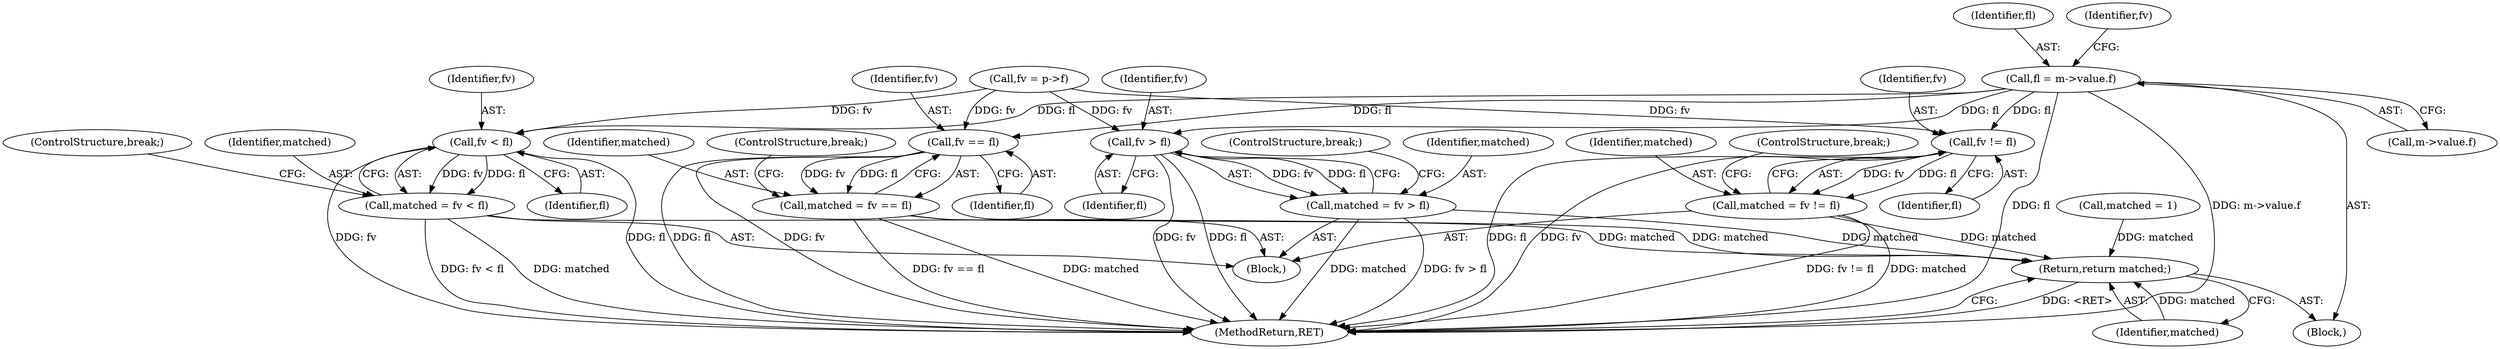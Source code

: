 digraph "0_file_4a284c89d6ef11aca34da65da7d673050a5ea320_1@pointer" {
"1000187" [label="(Call,fl = m->value.f)"];
"1000212" [label="(Call,fv != fl)"];
"1000210" [label="(Call,matched = fv != fl)"];
"1000247" [label="(Return,return matched;)"];
"1000219" [label="(Call,fv == fl)"];
"1000217" [label="(Call,matched = fv == fl)"];
"1000226" [label="(Call,fv > fl)"];
"1000224" [label="(Call,matched = fv > fl)"];
"1000233" [label="(Call,fv < fl)"];
"1000231" [label="(Call,matched = fv < fl)"];
"1000247" [label="(Return,return matched;)"];
"1000212" [label="(Call,fv != fl)"];
"1000980" [label="(MethodReturn,RET)"];
"1000224" [label="(Call,matched = fv > fl)"];
"1000221" [label="(Identifier,fl)"];
"1000218" [label="(Identifier,matched)"];
"1000236" [label="(ControlStructure,break;)"];
"1000229" [label="(ControlStructure,break;)"];
"1000220" [label="(Identifier,fv)"];
"1000213" [label="(Identifier,fv)"];
"1000234" [label="(Identifier,fv)"];
"1000188" [label="(Identifier,fl)"];
"1000211" [label="(Identifier,matched)"];
"1000189" [label="(Call,m->value.f)"];
"1000187" [label="(Call,fl = m->value.f)"];
"1000225" [label="(Identifier,matched)"];
"1000131" [label="(Block,)"];
"1000248" [label="(Identifier,matched)"];
"1000228" [label="(Identifier,fl)"];
"1000226" [label="(Call,fv > fl)"];
"1000233" [label="(Call,fv < fl)"];
"1000205" [label="(Call,matched = 1)"];
"1000203" [label="(Block,)"];
"1000235" [label="(Identifier,fl)"];
"1000215" [label="(ControlStructure,break;)"];
"1000214" [label="(Identifier,fl)"];
"1000232" [label="(Identifier,matched)"];
"1000217" [label="(Call,matched = fv == fl)"];
"1000227" [label="(Identifier,fv)"];
"1000195" [label="(Identifier,fv)"];
"1000219" [label="(Call,fv == fl)"];
"1000231" [label="(Call,matched = fv < fl)"];
"1000210" [label="(Call,matched = fv != fl)"];
"1000194" [label="(Call,fv = p->f)"];
"1000222" [label="(ControlStructure,break;)"];
"1000187" -> "1000131"  [label="AST: "];
"1000187" -> "1000189"  [label="CFG: "];
"1000188" -> "1000187"  [label="AST: "];
"1000189" -> "1000187"  [label="AST: "];
"1000195" -> "1000187"  [label="CFG: "];
"1000187" -> "1000980"  [label="DDG: fl"];
"1000187" -> "1000980"  [label="DDG: m->value.f"];
"1000187" -> "1000212"  [label="DDG: fl"];
"1000187" -> "1000219"  [label="DDG: fl"];
"1000187" -> "1000226"  [label="DDG: fl"];
"1000187" -> "1000233"  [label="DDG: fl"];
"1000212" -> "1000210"  [label="AST: "];
"1000212" -> "1000214"  [label="CFG: "];
"1000213" -> "1000212"  [label="AST: "];
"1000214" -> "1000212"  [label="AST: "];
"1000210" -> "1000212"  [label="CFG: "];
"1000212" -> "1000980"  [label="DDG: fl"];
"1000212" -> "1000980"  [label="DDG: fv"];
"1000212" -> "1000210"  [label="DDG: fv"];
"1000212" -> "1000210"  [label="DDG: fl"];
"1000194" -> "1000212"  [label="DDG: fv"];
"1000210" -> "1000203"  [label="AST: "];
"1000211" -> "1000210"  [label="AST: "];
"1000215" -> "1000210"  [label="CFG: "];
"1000210" -> "1000980"  [label="DDG: fv != fl"];
"1000210" -> "1000980"  [label="DDG: matched"];
"1000210" -> "1000247"  [label="DDG: matched"];
"1000247" -> "1000131"  [label="AST: "];
"1000247" -> "1000248"  [label="CFG: "];
"1000248" -> "1000247"  [label="AST: "];
"1000980" -> "1000247"  [label="CFG: "];
"1000247" -> "1000980"  [label="DDG: <RET>"];
"1000248" -> "1000247"  [label="DDG: matched"];
"1000224" -> "1000247"  [label="DDG: matched"];
"1000205" -> "1000247"  [label="DDG: matched"];
"1000217" -> "1000247"  [label="DDG: matched"];
"1000231" -> "1000247"  [label="DDG: matched"];
"1000219" -> "1000217"  [label="AST: "];
"1000219" -> "1000221"  [label="CFG: "];
"1000220" -> "1000219"  [label="AST: "];
"1000221" -> "1000219"  [label="AST: "];
"1000217" -> "1000219"  [label="CFG: "];
"1000219" -> "1000980"  [label="DDG: fl"];
"1000219" -> "1000980"  [label="DDG: fv"];
"1000219" -> "1000217"  [label="DDG: fv"];
"1000219" -> "1000217"  [label="DDG: fl"];
"1000194" -> "1000219"  [label="DDG: fv"];
"1000217" -> "1000203"  [label="AST: "];
"1000218" -> "1000217"  [label="AST: "];
"1000222" -> "1000217"  [label="CFG: "];
"1000217" -> "1000980"  [label="DDG: fv == fl"];
"1000217" -> "1000980"  [label="DDG: matched"];
"1000226" -> "1000224"  [label="AST: "];
"1000226" -> "1000228"  [label="CFG: "];
"1000227" -> "1000226"  [label="AST: "];
"1000228" -> "1000226"  [label="AST: "];
"1000224" -> "1000226"  [label="CFG: "];
"1000226" -> "1000980"  [label="DDG: fv"];
"1000226" -> "1000980"  [label="DDG: fl"];
"1000226" -> "1000224"  [label="DDG: fv"];
"1000226" -> "1000224"  [label="DDG: fl"];
"1000194" -> "1000226"  [label="DDG: fv"];
"1000224" -> "1000203"  [label="AST: "];
"1000225" -> "1000224"  [label="AST: "];
"1000229" -> "1000224"  [label="CFG: "];
"1000224" -> "1000980"  [label="DDG: matched"];
"1000224" -> "1000980"  [label="DDG: fv > fl"];
"1000233" -> "1000231"  [label="AST: "];
"1000233" -> "1000235"  [label="CFG: "];
"1000234" -> "1000233"  [label="AST: "];
"1000235" -> "1000233"  [label="AST: "];
"1000231" -> "1000233"  [label="CFG: "];
"1000233" -> "1000980"  [label="DDG: fl"];
"1000233" -> "1000980"  [label="DDG: fv"];
"1000233" -> "1000231"  [label="DDG: fv"];
"1000233" -> "1000231"  [label="DDG: fl"];
"1000194" -> "1000233"  [label="DDG: fv"];
"1000231" -> "1000203"  [label="AST: "];
"1000232" -> "1000231"  [label="AST: "];
"1000236" -> "1000231"  [label="CFG: "];
"1000231" -> "1000980"  [label="DDG: fv < fl"];
"1000231" -> "1000980"  [label="DDG: matched"];
}

